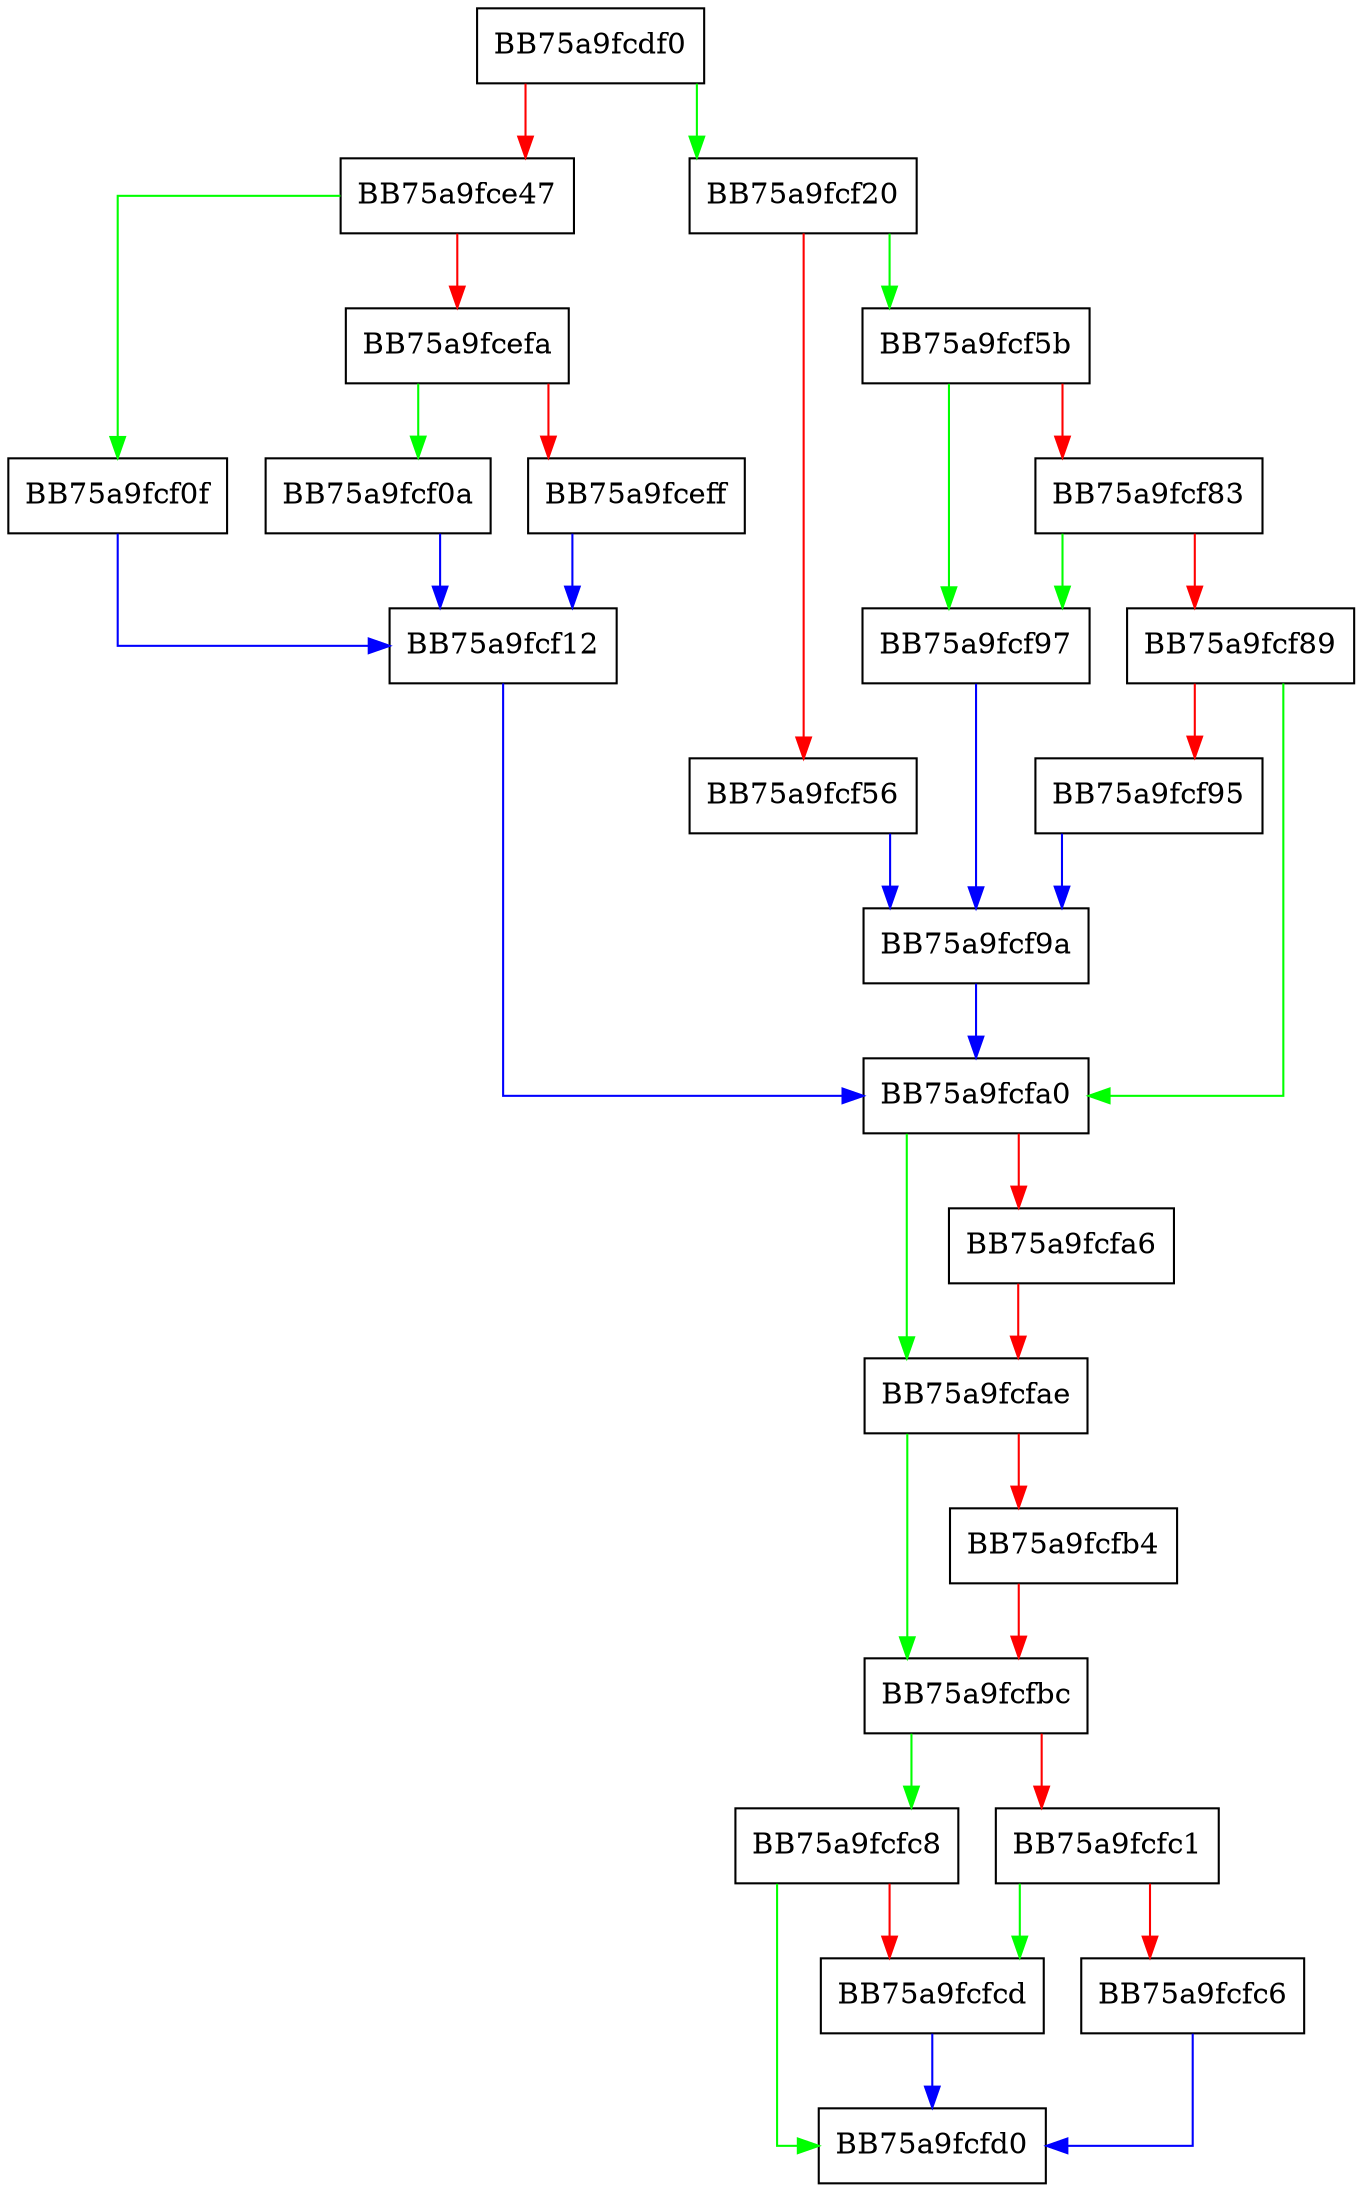 digraph do_get {
  node [shape="box"];
  graph [splines=ortho];
  BB75a9fcdf0 -> BB75a9fcf20 [color="green"];
  BB75a9fcdf0 -> BB75a9fce47 [color="red"];
  BB75a9fce47 -> BB75a9fcf0f [color="green"];
  BB75a9fce47 -> BB75a9fcefa [color="red"];
  BB75a9fcefa -> BB75a9fcf0a [color="green"];
  BB75a9fcefa -> BB75a9fceff [color="red"];
  BB75a9fceff -> BB75a9fcf12 [color="blue"];
  BB75a9fcf0a -> BB75a9fcf12 [color="blue"];
  BB75a9fcf0f -> BB75a9fcf12 [color="blue"];
  BB75a9fcf12 -> BB75a9fcfa0 [color="blue"];
  BB75a9fcf20 -> BB75a9fcf5b [color="green"];
  BB75a9fcf20 -> BB75a9fcf56 [color="red"];
  BB75a9fcf56 -> BB75a9fcf9a [color="blue"];
  BB75a9fcf5b -> BB75a9fcf97 [color="green"];
  BB75a9fcf5b -> BB75a9fcf83 [color="red"];
  BB75a9fcf83 -> BB75a9fcf97 [color="green"];
  BB75a9fcf83 -> BB75a9fcf89 [color="red"];
  BB75a9fcf89 -> BB75a9fcfa0 [color="green"];
  BB75a9fcf89 -> BB75a9fcf95 [color="red"];
  BB75a9fcf95 -> BB75a9fcf9a [color="blue"];
  BB75a9fcf97 -> BB75a9fcf9a [color="blue"];
  BB75a9fcf9a -> BB75a9fcfa0 [color="blue"];
  BB75a9fcfa0 -> BB75a9fcfae [color="green"];
  BB75a9fcfa0 -> BB75a9fcfa6 [color="red"];
  BB75a9fcfa6 -> BB75a9fcfae [color="red"];
  BB75a9fcfae -> BB75a9fcfbc [color="green"];
  BB75a9fcfae -> BB75a9fcfb4 [color="red"];
  BB75a9fcfb4 -> BB75a9fcfbc [color="red"];
  BB75a9fcfbc -> BB75a9fcfc8 [color="green"];
  BB75a9fcfbc -> BB75a9fcfc1 [color="red"];
  BB75a9fcfc1 -> BB75a9fcfcd [color="green"];
  BB75a9fcfc1 -> BB75a9fcfc6 [color="red"];
  BB75a9fcfc6 -> BB75a9fcfd0 [color="blue"];
  BB75a9fcfc8 -> BB75a9fcfd0 [color="green"];
  BB75a9fcfc8 -> BB75a9fcfcd [color="red"];
  BB75a9fcfcd -> BB75a9fcfd0 [color="blue"];
}
